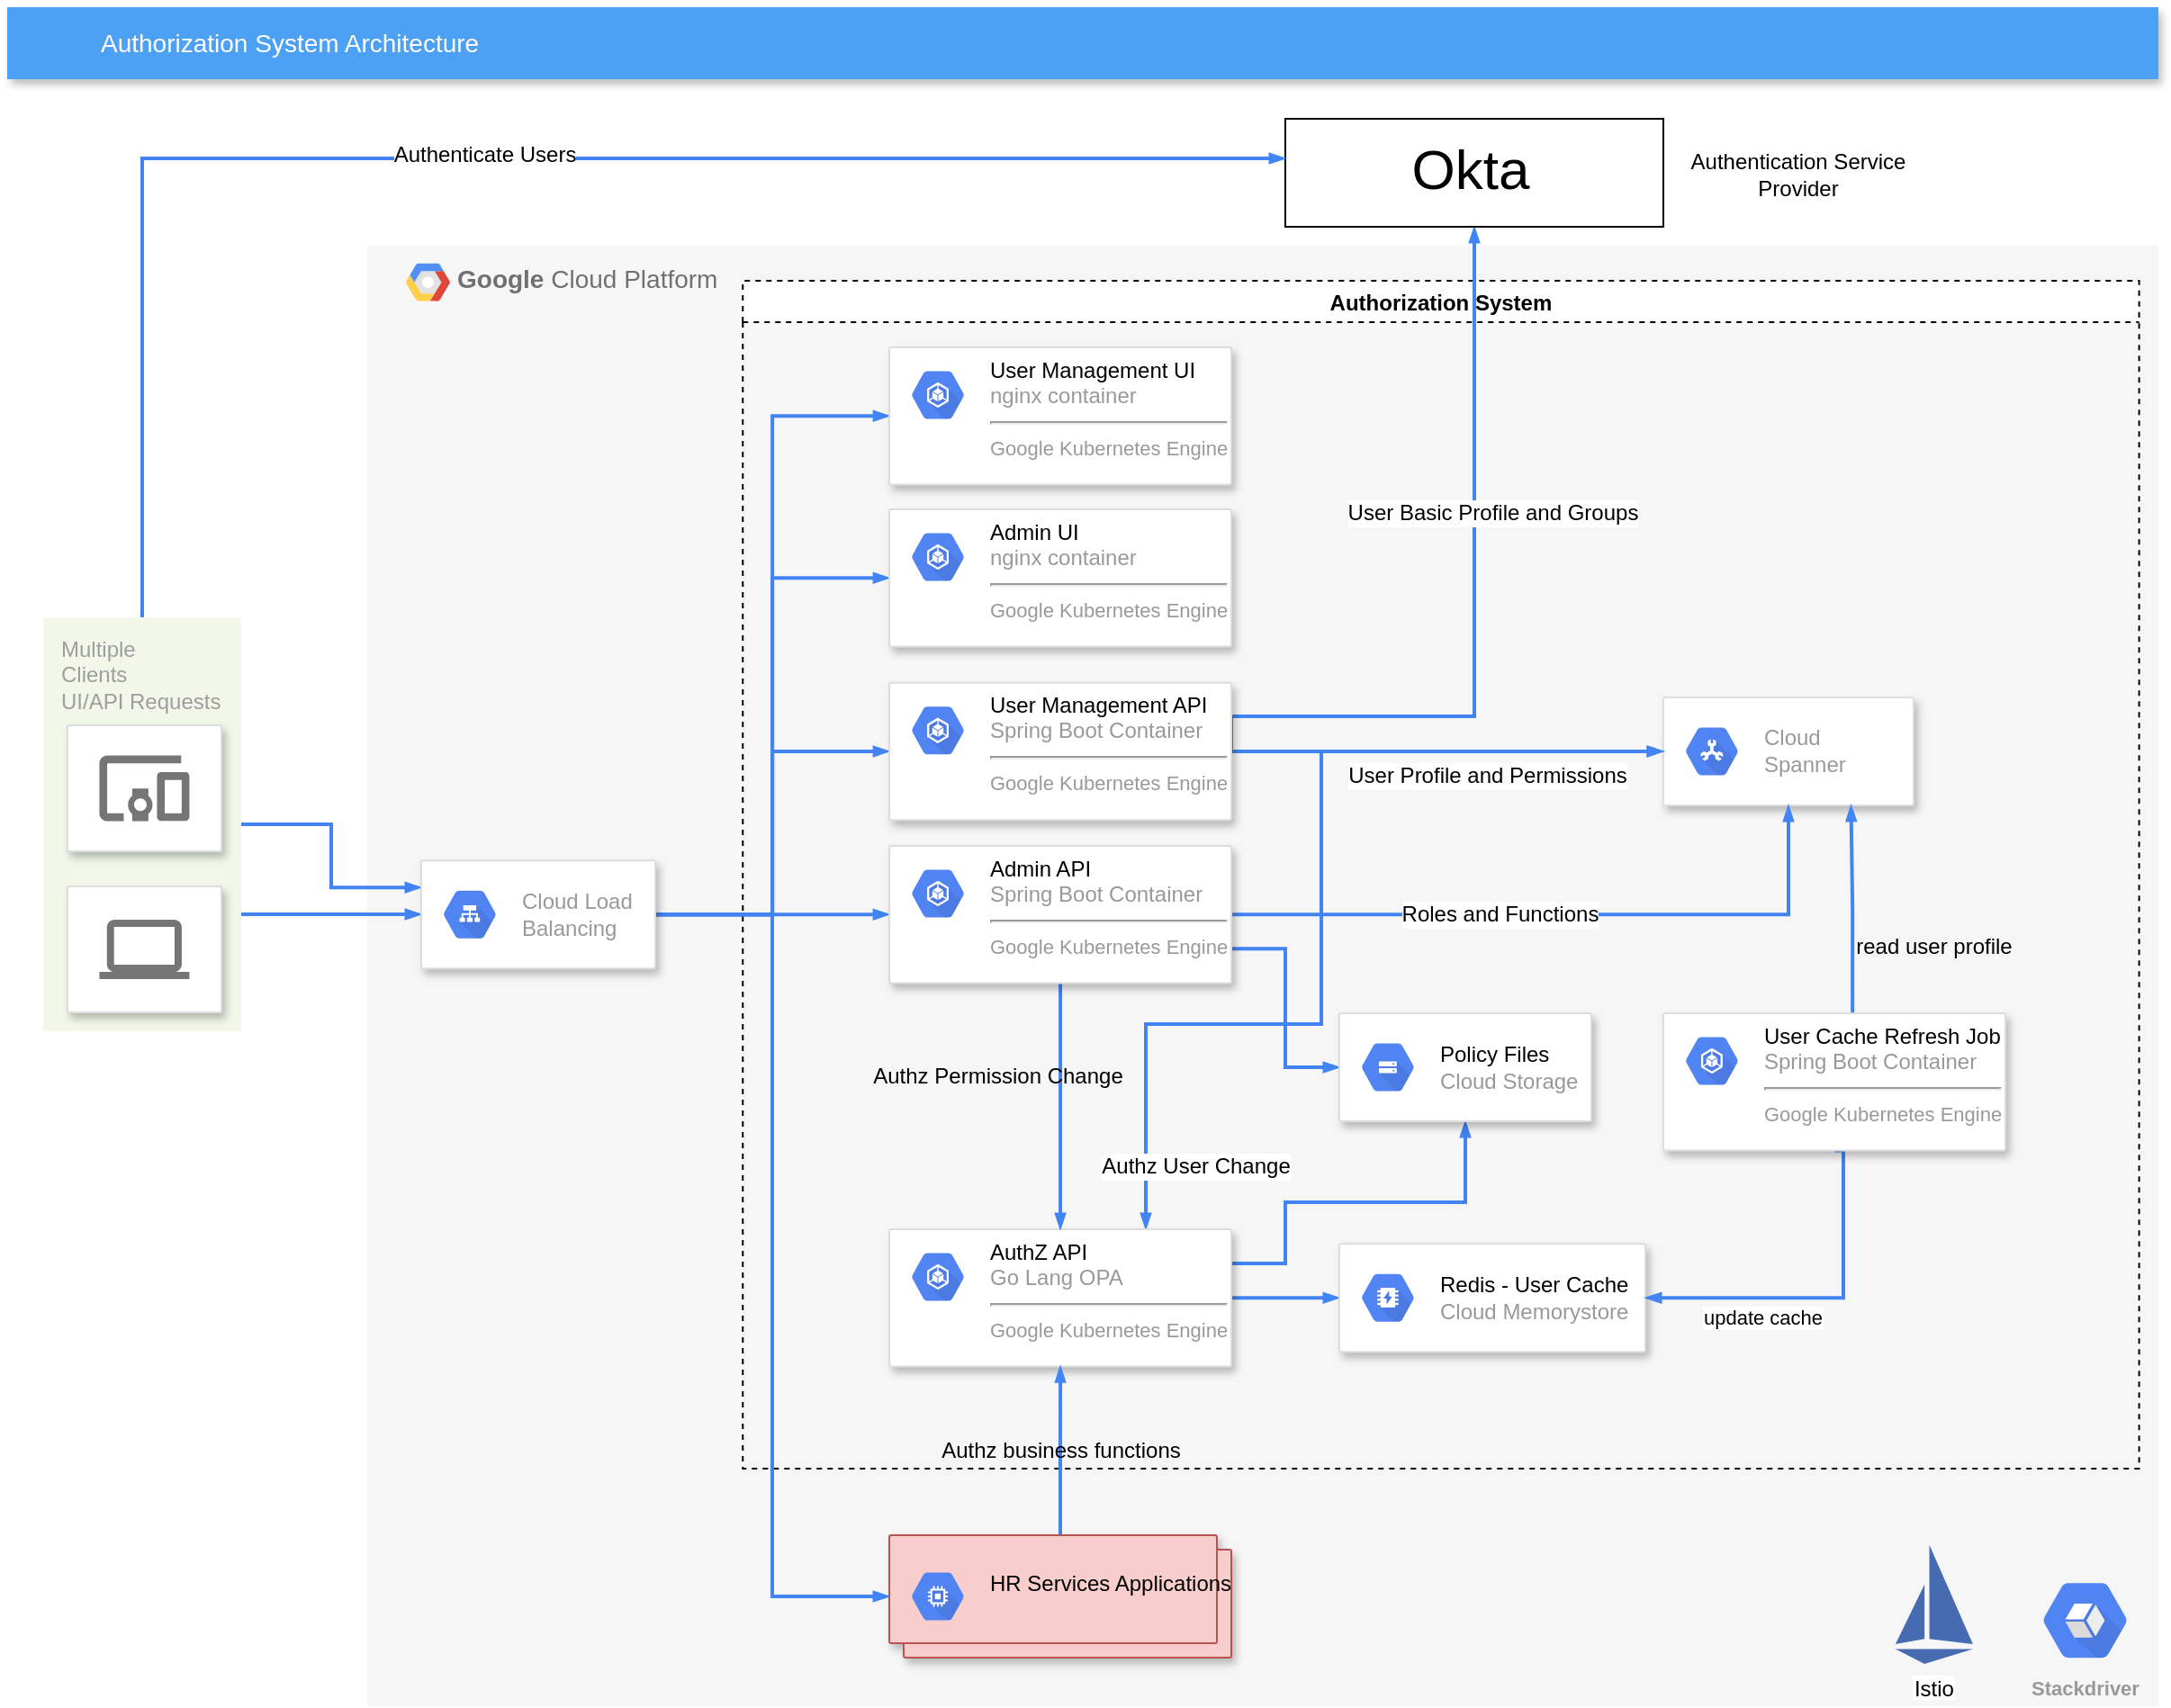 <mxfile version="17.2.4" type="github">
  <diagram id="f106602c-feb2-e66a-4537-3a34d633f6aa" name="Page-1">
    <mxGraphModel dx="1422" dy="1564" grid="1" gridSize="10" guides="1" tooltips="1" connect="1" arrows="1" fold="1" page="1" pageScale="1" pageWidth="1169" pageHeight="827" background="none" math="0" shadow="0">
      <root>
        <mxCell id="0" />
        <mxCell id="1" parent="0" />
        <mxCell id="q55NmXWhRlVkNF6GybgC-1068" value="" style="group" parent="1" vertex="1" connectable="0">
          <mxGeometry x="235" y="-630" width="995" height="812" as="geometry" />
        </mxCell>
        <mxCell id="14" value="&lt;b&gt;Google &lt;/b&gt;Cloud Platform" style="fillColor=#F6F6F6;strokeColor=none;shadow=0;gradientColor=none;fontSize=14;align=left;spacing=10;fontColor=#717171;9E9E9E;verticalAlign=top;spacingTop=-4;fontStyle=0;spacingLeft=40;html=1;container=0;" parent="q55NmXWhRlVkNF6GybgC-1068" vertex="1">
          <mxGeometry width="995.0" height="812.0" as="geometry" />
        </mxCell>
        <mxCell id="15" value="" style="shape=mxgraph.gcp2.google_cloud_platform;fillColor=#F6F6F6;strokeColor=none;shadow=0;gradientColor=none;" parent="q55NmXWhRlVkNF6GybgC-1068" vertex="1">
          <mxGeometry x="21.398" y="10.41" width="24.608" height="20.821" as="geometry">
            <mxPoint x="20" y="10" as="offset" />
          </mxGeometry>
        </mxCell>
        <mxCell id="q55NmXWhRlVkNF6GybgC-1057" value="Stackdriver" style="sketch=0;html=1;fillColor=#5184F3;strokeColor=none;verticalAlign=top;labelPosition=center;verticalLabelPosition=bottom;align=center;spacingTop=-6;fontSize=11;fontStyle=1;fontColor=#999999;shape=mxgraph.gcp2.hexIcon;prIcon=stackdriver;fontFamily=Helvetica;" parent="q55NmXWhRlVkNF6GybgC-1068" vertex="1">
          <mxGeometry x="919.038" y="733.923" width="70.613" height="60.9" as="geometry" />
        </mxCell>
        <mxCell id="q55NmXWhRlVkNF6GybgC-1056" value="Istio" style="editableCssRules=.*;shape=image;verticalLabelPosition=bottom;labelBackgroundColor=#ffffff;verticalAlign=top;aspect=fixed;imageAspect=0;image=data:image/svg+xml,PHN2ZyB4bWxucz0iaHR0cDovL3d3dy53My5vcmcvMjAwMC9zdmciIHhtbG5zOnY9Imh0dHBzOi8vdmVjdGEuaW8vbmFubyIgd2lkdGg9IjE2MCIgaGVpZ2h0PSIyNDAiIHZpZXdCb3g9IjAgMCAxNjAgMjQwIj4mI3hhOwk8c3R5bGUgdHlwZT0idGV4dC9jc3MiPiYjeGE7CS5zdDB7ZmlsbDojNDY2YmIwO30mI3hhOwk8L3N0eWxlPiYjeGE7CTxwYXRoIGNsYXNzPSJzdDAiIGQ9Ik02MCAyNDBMMCAyMTBoMTYwem0wLTE2MEwwIDIwMGw2MC0xMHpNNzAgMHYxOTBsOTAgMTB6Ii8+JiN4YTs8L3N2Zz4=;fontColor=default;fontFamily=Helvetica;fontSize=12;" parent="q55NmXWhRlVkNF6GybgC-1068" vertex="1">
          <mxGeometry x="848.96" y="722.316" width="43" height="66.15" as="geometry" />
        </mxCell>
        <mxCell id="yQ8WLYdv6VudN-hRy9nO-1002" value="Authorization System" style="swimlane;dashed=1;" parent="q55NmXWhRlVkNF6GybgC-1068" vertex="1">
          <mxGeometry x="208.629" y="20" width="775.672" height="660" as="geometry" />
        </mxCell>
        <mxCell id="q55NmXWhRlVkNF6GybgC-1016" value="" style="strokeColor=#dddddd;shadow=1;strokeWidth=1;rounded=1;absoluteArcSize=1;arcSize=2;" parent="q55NmXWhRlVkNF6GybgC-1068" vertex="1">
          <mxGeometry x="720" y="251.48" width="139" height="60" as="geometry" />
        </mxCell>
        <mxCell id="q55NmXWhRlVkNF6GybgC-1017" value="Cloud&#xa;Spanner" style="sketch=0;dashed=0;connectable=0;html=1;fillColor=#5184F3;strokeColor=none;shape=mxgraph.gcp2.hexIcon;prIcon=cloud_spanner;part=1;labelPosition=right;verticalLabelPosition=middle;align=left;verticalAlign=middle;spacingLeft=5;fontColor=#999999;fontSize=12;" parent="q55NmXWhRlVkNF6GybgC-1016" vertex="1">
          <mxGeometry y="0.5" width="44" height="39" relative="1" as="geometry">
            <mxPoint x="5" y="-19.5" as="offset" />
          </mxGeometry>
        </mxCell>
        <mxCell id="818" value="Authorization System Architecture " style="fillColor=#4DA1F5;strokeColor=none;shadow=1;gradientColor=none;fontSize=14;align=left;spacingLeft=50;fontColor=#ffffff;html=1;" parent="1" vertex="1">
          <mxGeometry x="35" y="-762" width="1195" height="40" as="geometry" />
        </mxCell>
        <mxCell id="999" style="edgeStyle=orthogonalEdgeStyle;rounded=0;elbow=vertical;html=1;labelBackgroundColor=none;startFill=1;startSize=4;endArrow=blockThin;endFill=1;endSize=4;jettySize=auto;orthogonalLoop=1;strokeColor=#4284F3;strokeWidth=2;fontSize=12;fontColor=#000000;align=left;dashed=0;entryX=0;entryY=0.25;entryDx=0;entryDy=0;" parent="1" source="997" target="989" edge="1">
          <mxGeometry relative="1" as="geometry">
            <Array as="points" />
            <mxPoint x="455" y="-458" as="targetPoint" />
          </mxGeometry>
        </mxCell>
        <mxCell id="998" style="edgeStyle=elbowEdgeStyle;rounded=0;elbow=vertical;html=1;labelBackgroundColor=none;startFill=1;startSize=4;endArrow=blockThin;endFill=1;endSize=4;jettySize=auto;orthogonalLoop=1;strokeColor=#4284F3;strokeWidth=2;fontSize=12;fontColor=#000000;align=left;dashed=0;" parent="1" source="997" target="989" edge="1">
          <mxGeometry relative="1" as="geometry" />
        </mxCell>
        <mxCell id="q55NmXWhRlVkNF6GybgC-1015" style="edgeStyle=orthogonalEdgeStyle;rounded=0;orthogonalLoop=1;jettySize=auto;html=1;exitX=1;exitY=0.5;exitDx=0;exitDy=0;entryX=0;entryY=0.5;entryDx=0;entryDy=0;strokeWidth=2;strokeColor=#4284F3;endArrow=blockThin;endFill=1;labelBackgroundColor=none;fontSize=12;align=left;fontColor=#000000;startFill=1;startSize=4;endSize=4;dashed=0;" parent="1" source="989" target="q55NmXWhRlVkNF6GybgC-1013" edge="1">
          <mxGeometry relative="1" as="geometry" />
        </mxCell>
        <mxCell id="q55NmXWhRlVkNF6GybgC-1025" style="edgeStyle=orthogonalEdgeStyle;rounded=0;orthogonalLoop=1;jettySize=auto;html=1;endArrow=blockThin;endFill=1;strokeColor=#4284F3;strokeWidth=2;labelBackgroundColor=none;fontSize=12;align=left;fontColor=#000000;startFill=1;startSize=4;endSize=4;dashed=0;" parent="1" source="989" target="q55NmXWhRlVkNF6GybgC-1019" edge="1">
          <mxGeometry relative="1" as="geometry" />
        </mxCell>
        <mxCell id="q55NmXWhRlVkNF6GybgC-1026" style="edgeStyle=orthogonalEdgeStyle;rounded=0;orthogonalLoop=1;jettySize=auto;html=1;entryX=0;entryY=0.5;entryDx=0;entryDy=0;endArrow=blockThin;endFill=1;strokeColor=#4284F3;strokeWidth=2;labelBackgroundColor=none;fontSize=12;align=left;fontColor=#000000;startFill=1;startSize=4;endSize=4;dashed=0;" parent="1" source="989" target="q55NmXWhRlVkNF6GybgC-1023" edge="1">
          <mxGeometry relative="1" as="geometry" />
        </mxCell>
        <mxCell id="q55NmXWhRlVkNF6GybgC-1048" style="edgeStyle=orthogonalEdgeStyle;shape=connector;rounded=0;orthogonalLoop=1;jettySize=auto;html=1;entryX=0;entryY=0.5;entryDx=0;entryDy=0;dashed=0;labelBackgroundColor=none;fontFamily=Helvetica;fontSize=12;fontColor=#000000;startFill=1;endArrow=blockThin;endFill=1;startSize=4;endSize=4;strokeColor=#4284F3;strokeWidth=2;" parent="1" source="989" target="q55NmXWhRlVkNF6GybgC-1001" edge="1">
          <mxGeometry relative="1" as="geometry" />
        </mxCell>
        <mxCell id="q55NmXWhRlVkNF6GybgC-1064" style="edgeStyle=orthogonalEdgeStyle;shape=connector;rounded=0;orthogonalLoop=1;jettySize=auto;html=1;entryX=0;entryY=0.5;entryDx=0;entryDy=0;dashed=0;labelBackgroundColor=none;fontFamily=Helvetica;fontSize=12;fontColor=#000000;startFill=1;endArrow=blockThin;endFill=1;startSize=4;endSize=4;strokeColor=#4284F3;strokeWidth=2;" parent="1" source="989" target="q55NmXWhRlVkNF6GybgC-1062" edge="1">
          <mxGeometry relative="1" as="geometry" />
        </mxCell>
        <mxCell id="989" value="" style="strokeColor=#dddddd;fillColor=#ffffff;shadow=1;strokeWidth=1;rounded=1;absoluteArcSize=1;arcSize=2;fontSize=11;fontColor=#9E9E9E;align=center;html=1;" parent="1" vertex="1">
          <mxGeometry x="265" y="-287.9" width="130" height="60" as="geometry" />
        </mxCell>
        <mxCell id="990" value="Cloud Load&#xa;Balancing" style="dashed=0;connectable=0;html=1;fillColor=#5184F3;strokeColor=none;shape=mxgraph.gcp2.hexIcon;prIcon=cloud_load_balancing;part=1;labelPosition=right;verticalLabelPosition=middle;align=left;verticalAlign=middle;spacingLeft=5;fontColor=#999999;fontSize=12;" parent="989" vertex="1">
          <mxGeometry y="0.5" width="44" height="39" relative="1" as="geometry">
            <mxPoint x="5" y="-19.5" as="offset" />
          </mxGeometry>
        </mxCell>
        <mxCell id="q55NmXWhRlVkNF6GybgC-1028" style="edgeStyle=orthogonalEdgeStyle;shape=connector;rounded=0;orthogonalLoop=1;jettySize=auto;html=1;entryX=0;entryY=0.5;entryDx=0;entryDy=0;dashed=0;labelBackgroundColor=none;fontFamily=Helvetica;fontSize=12;fontColor=#000000;startFill=1;endArrow=blockThin;endFill=1;startSize=4;endSize=4;strokeColor=#4284F3;strokeWidth=2;" parent="1" source="q55NmXWhRlVkNF6GybgC-1001" target="q55NmXWhRlVkNF6GybgC-1016" edge="1">
          <mxGeometry relative="1" as="geometry" />
        </mxCell>
        <mxCell id="q55NmXWhRlVkNF6GybgC-1031" value="User Profile and Permissions" style="edgeLabel;html=1;align=center;verticalAlign=middle;resizable=0;points=[];fontSize=12;fontFamily=Helvetica;fontColor=#000000;" parent="q55NmXWhRlVkNF6GybgC-1028" vertex="1" connectable="0">
          <mxGeometry x="-0.264" y="5" relative="1" as="geometry">
            <mxPoint x="53" y="18" as="offset" />
          </mxGeometry>
        </mxCell>
        <mxCell id="q55NmXWhRlVkNF6GybgC-1032" value="" style="edgeStyle=orthogonalEdgeStyle;shape=connector;rounded=0;orthogonalLoop=1;jettySize=auto;html=1;dashed=0;labelBackgroundColor=none;fontFamily=Helvetica;fontSize=12;fontColor=#000000;startFill=1;endArrow=blockThin;endFill=1;startSize=4;endSize=4;strokeColor=#4284F3;strokeWidth=2;" parent="1" source="q55NmXWhRlVkNF6GybgC-1001" target="q55NmXWhRlVkNF6GybgC-1016" edge="1">
          <mxGeometry relative="1" as="geometry" />
        </mxCell>
        <mxCell id="q55NmXWhRlVkNF6GybgC-1053" style="edgeStyle=orthogonalEdgeStyle;shape=connector;rounded=0;orthogonalLoop=1;jettySize=auto;html=1;dashed=0;labelBackgroundColor=none;fontFamily=Helvetica;fontSize=12;fontColor=#000000;startFill=1;endArrow=blockThin;endFill=1;startSize=4;endSize=4;strokeColor=#4284F3;strokeWidth=2;exitX=1;exitY=0.5;exitDx=0;exitDy=0;" parent="1" source="q55NmXWhRlVkNF6GybgC-1001" target="q55NmXWhRlVkNF6GybgC-1050" edge="1">
          <mxGeometry relative="1" as="geometry">
            <mxPoint x="885" y="-593" as="targetPoint" />
            <Array as="points">
              <mxPoint x="715" y="-368" />
              <mxPoint x="850" y="-368" />
            </Array>
          </mxGeometry>
        </mxCell>
        <mxCell id="q55NmXWhRlVkNF6GybgC-1055" value="User Basic Profile and Groups" style="edgeLabel;html=1;align=center;verticalAlign=middle;resizable=0;points=[];fontSize=12;fontFamily=Helvetica;fontColor=#000000;" parent="q55NmXWhRlVkNF6GybgC-1053" vertex="1" connectable="0">
          <mxGeometry x="0.225" y="-2" relative="1" as="geometry">
            <mxPoint x="8" y="-7" as="offset" />
          </mxGeometry>
        </mxCell>
        <mxCell id="q55NmXWhRlVkNF6GybgC-1060" style="edgeStyle=orthogonalEdgeStyle;shape=connector;rounded=0;orthogonalLoop=1;jettySize=auto;html=1;entryX=0.75;entryY=0;entryDx=0;entryDy=0;dashed=0;labelBackgroundColor=none;fontFamily=Helvetica;fontSize=12;fontColor=#000000;startFill=1;endArrow=blockThin;endFill=1;startSize=4;endSize=4;strokeColor=#4284F3;strokeWidth=2;" parent="1" source="q55NmXWhRlVkNF6GybgC-1001" target="995" edge="1">
          <mxGeometry relative="1" as="geometry">
            <Array as="points">
              <mxPoint x="765" y="-348" />
              <mxPoint x="765" y="-197" />
              <mxPoint x="668" y="-197" />
            </Array>
          </mxGeometry>
        </mxCell>
        <mxCell id="q55NmXWhRlVkNF6GybgC-1061" value="Authz User Change" style="edgeLabel;html=1;align=center;verticalAlign=middle;resizable=0;points=[];fontSize=12;fontFamily=Helvetica;fontColor=#000000;" parent="q55NmXWhRlVkNF6GybgC-1060" vertex="1" connectable="0">
          <mxGeometry x="0.768" y="-1" relative="1" as="geometry">
            <mxPoint x="28" y="13" as="offset" />
          </mxGeometry>
        </mxCell>
        <mxCell id="q55NmXWhRlVkNF6GybgC-1001" value="" style="strokeColor=#dddddd;fillColor=#ffffff;shadow=1;strokeWidth=1;rounded=1;absoluteArcSize=1;arcSize=2;fontSize=11;fontColor=#9E9E9E;align=center;html=1;" parent="1" vertex="1">
          <mxGeometry x="525.06" y="-386.61" width="189.94" height="76.19" as="geometry" />
        </mxCell>
        <mxCell id="q55NmXWhRlVkNF6GybgC-1002" value="&lt;div&gt;&lt;font color=&quot;#000000&quot;&gt;User Management API&lt;/font&gt;&lt;br&gt;&lt;/div&gt;&lt;div&gt;Spring Boot Container&lt;br&gt;&lt;/div&gt;&lt;hr&gt;&lt;font style=&quot;font-size: 11px&quot;&gt;Google Kubernetes Engine&lt;br&gt;&lt;/font&gt;" style="dashed=0;connectable=0;html=1;fillColor=#5184F3;strokeColor=none;shape=mxgraph.gcp2.hexIcon;prIcon=container_engine;part=1;labelPosition=right;verticalLabelPosition=middle;align=left;verticalAlign=top;spacingLeft=5;fontColor=#999999;fontSize=12;spacingTop=-8;" parent="q55NmXWhRlVkNF6GybgC-1001" vertex="1">
          <mxGeometry width="44" height="39" relative="1" as="geometry">
            <mxPoint x="5" y="7" as="offset" />
          </mxGeometry>
        </mxCell>
        <mxCell id="q55NmXWhRlVkNF6GybgC-1040" style="edgeStyle=orthogonalEdgeStyle;shape=connector;rounded=0;orthogonalLoop=1;jettySize=auto;html=1;entryX=0;entryY=0.5;entryDx=0;entryDy=0;dashed=0;labelBackgroundColor=none;fontFamily=Helvetica;fontSize=12;fontColor=#000000;startFill=1;endArrow=blockThin;endFill=1;startSize=4;endSize=4;strokeColor=#4284F3;strokeWidth=2;" parent="1" source="995" target="q55NmXWhRlVkNF6GybgC-1038" edge="1">
          <mxGeometry relative="1" as="geometry" />
        </mxCell>
        <mxCell id="q55NmXWhRlVkNF6GybgC-1074" style="edgeStyle=orthogonalEdgeStyle;shape=connector;rounded=0;orthogonalLoop=1;jettySize=auto;html=1;dashed=0;labelBackgroundColor=none;fontFamily=Helvetica;fontSize=12;fontColor=#000000;startFill=1;endArrow=blockThin;endFill=1;startSize=4;endSize=4;strokeColor=#4284F3;strokeWidth=2;exitX=1;exitY=0.25;exitDx=0;exitDy=0;" parent="1" source="995" target="q55NmXWhRlVkNF6GybgC-1033" edge="1">
          <mxGeometry relative="1" as="geometry">
            <Array as="points">
              <mxPoint x="745" y="-64" />
              <mxPoint x="745" y="-98" />
              <mxPoint x="845" y="-98" />
            </Array>
          </mxGeometry>
        </mxCell>
        <mxCell id="995" value="" style="strokeColor=#dddddd;fillColor=#ffffff;shadow=1;strokeWidth=1;rounded=1;absoluteArcSize=1;arcSize=2;fontSize=11;fontColor=#9E9E9E;align=center;html=1;" parent="1" vertex="1">
          <mxGeometry x="525.06" y="-83" width="189.94" height="76.19" as="geometry" />
        </mxCell>
        <mxCell id="996" value="&lt;div&gt;&lt;font color=&quot;#000000&quot;&gt;AuthZ API&lt;/font&gt;&lt;br&gt;&lt;/div&gt;&lt;div&gt;Go Lang OPA &lt;br&gt;&lt;/div&gt;&lt;hr&gt;&lt;font style=&quot;font-size: 11px&quot;&gt;Google Kubernetes Engine&lt;/font&gt;" style="dashed=0;connectable=0;html=1;fillColor=#5184F3;strokeColor=none;shape=mxgraph.gcp2.hexIcon;prIcon=container_engine;part=1;labelPosition=right;verticalLabelPosition=middle;align=left;verticalAlign=top;spacingLeft=5;fontColor=#999999;fontSize=12;spacingTop=-8;" parent="995" vertex="1">
          <mxGeometry width="44" height="39" relative="1" as="geometry">
            <mxPoint x="5" y="7" as="offset" />
          </mxGeometry>
        </mxCell>
        <mxCell id="q55NmXWhRlVkNF6GybgC-1013" value="" style="strokeColor=#dddddd;fillColor=#ffffff;shadow=1;strokeWidth=1;rounded=1;absoluteArcSize=1;arcSize=2;fontSize=11;fontColor=#9E9E9E;align=center;html=1;" parent="1" vertex="1">
          <mxGeometry x="525.06" y="-573" width="189.94" height="76.19" as="geometry" />
        </mxCell>
        <mxCell id="q55NmXWhRlVkNF6GybgC-1014" value="&lt;div&gt;&lt;font color=&quot;#000000&quot;&gt;User Management UI&lt;/font&gt;&lt;/div&gt;&lt;div&gt;nginx container&lt;br&gt;&lt;/div&gt;&lt;hr&gt;&lt;font style=&quot;font-size: 11px&quot;&gt;Google Kubernetes Engine&lt;/font&gt;" style="dashed=0;connectable=0;html=1;fillColor=#5184F3;strokeColor=none;shape=mxgraph.gcp2.hexIcon;prIcon=container_engine;part=1;labelPosition=right;verticalLabelPosition=middle;align=left;verticalAlign=top;spacingLeft=5;fontColor=#999999;fontSize=12;spacingTop=-8;" parent="q55NmXWhRlVkNF6GybgC-1013" vertex="1">
          <mxGeometry width="44" height="39" relative="1" as="geometry">
            <mxPoint x="5" y="7" as="offset" />
          </mxGeometry>
        </mxCell>
        <mxCell id="q55NmXWhRlVkNF6GybgC-1018" value="" style="group" parent="1" vertex="1" connectable="0">
          <mxGeometry x="55" y="-423" width="110" height="230" as="geometry" />
        </mxCell>
        <mxCell id="997" value="Multiple&lt;br&gt;Clients&lt;br&gt;UI/API Requests" style="rounded=1;absoluteArcSize=1;arcSize=2;html=1;strokeColor=none;gradientColor=none;shadow=0;dashed=0;fontSize=12;fontColor=#9E9E9E;align=left;verticalAlign=top;spacing=10;spacingTop=-4;fillColor=#F1F8E9;" parent="q55NmXWhRlVkNF6GybgC-1018" vertex="1">
          <mxGeometry width="110.0" height="230" as="geometry" />
        </mxCell>
        <mxCell id="985" value="" style="strokeColor=#dddddd;fillColor=#ffffff;shadow=1;strokeWidth=1;rounded=1;absoluteArcSize=1;arcSize=2;labelPosition=center;verticalLabelPosition=middle;align=center;verticalAlign=bottom;spacingLeft=0;fontColor=#999999;fontSize=12;whiteSpace=wrap;spacingBottom=2;html=1;" parent="q55NmXWhRlVkNF6GybgC-1018" vertex="1">
          <mxGeometry x="13.444" y="60" width="85.556" height="70" as="geometry" />
        </mxCell>
        <mxCell id="986" value="" style="dashed=0;connectable=0;html=1;fillColor=#757575;strokeColor=none;shape=mxgraph.gcp2.mobile_devices;part=1;" parent="985" vertex="1">
          <mxGeometry x="0.5" width="50" height="36.5" relative="1" as="geometry">
            <mxPoint x="-25" y="16.75" as="offset" />
          </mxGeometry>
        </mxCell>
        <mxCell id="987" value="" style="strokeColor=#dddddd;fillColor=#ffffff;shadow=1;strokeWidth=1;rounded=1;absoluteArcSize=1;arcSize=2;labelPosition=center;verticalLabelPosition=middle;align=center;verticalAlign=bottom;spacingLeft=0;fontColor=#999999;fontSize=12;whiteSpace=wrap;spacingBottom=2;html=1;" parent="q55NmXWhRlVkNF6GybgC-1018" vertex="1">
          <mxGeometry x="13.444" y="149.5" width="85.556" height="70" as="geometry" />
        </mxCell>
        <mxCell id="988" value="" style="dashed=0;connectable=0;html=1;fillColor=#757575;strokeColor=none;shape=mxgraph.gcp2.laptop;part=1;" parent="987" vertex="1">
          <mxGeometry x="0.5" width="50" height="33" relative="1" as="geometry">
            <mxPoint x="-25" y="18.5" as="offset" />
          </mxGeometry>
        </mxCell>
        <mxCell id="q55NmXWhRlVkNF6GybgC-1029" style="edgeStyle=orthogonalEdgeStyle;shape=connector;rounded=0;orthogonalLoop=1;jettySize=auto;html=1;entryX=0.5;entryY=1;entryDx=0;entryDy=0;dashed=0;labelBackgroundColor=none;fontFamily=Helvetica;fontSize=12;fontColor=#000000;startFill=1;endArrow=blockThin;endFill=1;startSize=4;endSize=4;strokeColor=#4284F3;strokeWidth=2;" parent="1" source="q55NmXWhRlVkNF6GybgC-1019" target="q55NmXWhRlVkNF6GybgC-1016" edge="1">
          <mxGeometry relative="1" as="geometry" />
        </mxCell>
        <mxCell id="q55NmXWhRlVkNF6GybgC-1030" value="Roles and Functions" style="edgeLabel;html=1;align=center;verticalAlign=middle;resizable=0;points=[];fontSize=12;fontFamily=Helvetica;fontColor=#000000;" parent="q55NmXWhRlVkNF6GybgC-1029" vertex="1" connectable="0">
          <mxGeometry x="-0.197" relative="1" as="geometry">
            <mxPoint as="offset" />
          </mxGeometry>
        </mxCell>
        <mxCell id="q55NmXWhRlVkNF6GybgC-1035" style="edgeStyle=orthogonalEdgeStyle;shape=connector;rounded=0;orthogonalLoop=1;jettySize=auto;html=1;entryX=0;entryY=0.5;entryDx=0;entryDy=0;dashed=0;labelBackgroundColor=none;fontFamily=Helvetica;fontSize=12;fontColor=#000000;startFill=1;endArrow=blockThin;endFill=1;startSize=4;endSize=4;strokeColor=#4284F3;strokeWidth=2;exitX=1;exitY=0.75;exitDx=0;exitDy=0;" parent="1" source="q55NmXWhRlVkNF6GybgC-1019" target="q55NmXWhRlVkNF6GybgC-1033" edge="1">
          <mxGeometry relative="1" as="geometry" />
        </mxCell>
        <mxCell id="q55NmXWhRlVkNF6GybgC-1059" value="Authz Permission Change" style="edgeStyle=orthogonalEdgeStyle;shape=connector;rounded=0;orthogonalLoop=1;jettySize=auto;html=1;dashed=0;labelBackgroundColor=none;fontFamily=Helvetica;fontSize=12;fontColor=#000000;startFill=1;endArrow=blockThin;endFill=1;startSize=4;endSize=4;strokeColor=#4284F3;strokeWidth=2;" parent="1" source="q55NmXWhRlVkNF6GybgC-1019" target="995" edge="1">
          <mxGeometry x="-0.243" y="-35" relative="1" as="geometry">
            <mxPoint as="offset" />
          </mxGeometry>
        </mxCell>
        <mxCell id="q55NmXWhRlVkNF6GybgC-1019" value="" style="strokeColor=#dddddd;fillColor=#ffffff;shadow=1;strokeWidth=1;rounded=1;absoluteArcSize=1;arcSize=2;fontSize=11;fontColor=#9E9E9E;align=center;html=1;" parent="1" vertex="1">
          <mxGeometry x="525.06" y="-296" width="189.94" height="76.19" as="geometry" />
        </mxCell>
        <mxCell id="q55NmXWhRlVkNF6GybgC-1020" value="&lt;div&gt;&lt;font color=&quot;#000000&quot;&gt;Admin API&lt;/font&gt;&lt;br&gt;&lt;/div&gt;&lt;div&gt;Spring Boot Container&lt;br&gt;&lt;/div&gt;&lt;hr&gt;&lt;font style=&quot;font-size: 11px&quot;&gt;Google Kubernetes Engine&lt;br&gt;&lt;/font&gt;" style="dashed=0;connectable=0;html=1;fillColor=#5184F3;strokeColor=none;shape=mxgraph.gcp2.hexIcon;prIcon=container_engine;part=1;labelPosition=right;verticalLabelPosition=middle;align=left;verticalAlign=top;spacingLeft=5;fontColor=#999999;fontSize=12;spacingTop=-8;" parent="q55NmXWhRlVkNF6GybgC-1019" vertex="1">
          <mxGeometry width="44" height="39" relative="1" as="geometry">
            <mxPoint x="5" y="7" as="offset" />
          </mxGeometry>
        </mxCell>
        <mxCell id="q55NmXWhRlVkNF6GybgC-1023" value="" style="strokeColor=#dddddd;fillColor=#ffffff;shadow=1;strokeWidth=1;rounded=1;absoluteArcSize=1;arcSize=2;fontSize=11;fontColor=#9E9E9E;align=center;html=1;" parent="1" vertex="1">
          <mxGeometry x="525.06" y="-483" width="189.94" height="76.19" as="geometry" />
        </mxCell>
        <mxCell id="q55NmXWhRlVkNF6GybgC-1024" value="&lt;div&gt;&lt;font color=&quot;#000000&quot;&gt;Admin UI&lt;/font&gt;&lt;/div&gt;&lt;div&gt;nginx container&lt;br&gt;&lt;/div&gt;&lt;hr&gt;&lt;font style=&quot;font-size: 11px&quot;&gt;Google Kubernetes Engine&lt;/font&gt;" style="dashed=0;connectable=0;html=1;fillColor=#5184F3;strokeColor=none;shape=mxgraph.gcp2.hexIcon;prIcon=container_engine;part=1;labelPosition=right;verticalLabelPosition=middle;align=left;verticalAlign=top;spacingLeft=5;fontColor=#999999;fontSize=12;spacingTop=-8;" parent="q55NmXWhRlVkNF6GybgC-1023" vertex="1">
          <mxGeometry width="44" height="39" relative="1" as="geometry">
            <mxPoint x="5" y="7" as="offset" />
          </mxGeometry>
        </mxCell>
        <mxCell id="q55NmXWhRlVkNF6GybgC-1033" value="" style="strokeColor=#dddddd;shadow=1;strokeWidth=1;rounded=1;absoluteArcSize=1;arcSize=2;fontFamily=Helvetica;fontSize=12;fontColor=#000000;" parent="1" vertex="1">
          <mxGeometry x="775" y="-203" width="140" height="60" as="geometry" />
        </mxCell>
        <mxCell id="q55NmXWhRlVkNF6GybgC-1034" value="&lt;font color=&quot;#000000&quot;&gt;Policy Files&lt;/font&gt;&lt;br&gt;Cloud Storage" style="sketch=0;dashed=0;connectable=0;html=1;fillColor=#5184F3;strokeColor=none;shape=mxgraph.gcp2.hexIcon;prIcon=cloud_storage;part=1;labelPosition=right;verticalLabelPosition=middle;align=left;verticalAlign=middle;spacingLeft=5;fontColor=#999999;fontSize=12;fontFamily=Helvetica;" parent="q55NmXWhRlVkNF6GybgC-1033" vertex="1">
          <mxGeometry y="0.5" width="44" height="39" relative="1" as="geometry">
            <mxPoint x="5" y="-19.5" as="offset" />
          </mxGeometry>
        </mxCell>
        <mxCell id="q55NmXWhRlVkNF6GybgC-1038" value="" style="strokeColor=#dddddd;shadow=1;strokeWidth=1;rounded=1;absoluteArcSize=1;arcSize=2;fontFamily=Helvetica;fontSize=12;fontColor=#000000;" parent="1" vertex="1">
          <mxGeometry x="775" y="-74.9" width="170" height="60" as="geometry" />
        </mxCell>
        <mxCell id="q55NmXWhRlVkNF6GybgC-1039" value="&lt;font color=&quot;#000000&quot;&gt;Redis - User Cache&lt;/font&gt;&lt;br&gt;Cloud Memorystore" style="sketch=0;dashed=0;connectable=0;html=1;fillColor=#5184F3;strokeColor=none;shape=mxgraph.gcp2.hexIcon;prIcon=cloud_memorystore;part=1;labelPosition=right;verticalLabelPosition=middle;align=left;verticalAlign=middle;spacingLeft=5;fontColor=#999999;fontSize=12;fontFamily=Helvetica;" parent="q55NmXWhRlVkNF6GybgC-1038" vertex="1">
          <mxGeometry y="0.5" width="44" height="39" relative="1" as="geometry">
            <mxPoint x="5" y="-19.5" as="offset" />
          </mxGeometry>
        </mxCell>
        <mxCell id="q55NmXWhRlVkNF6GybgC-1043" value="read user profile" style="edgeStyle=orthogonalEdgeStyle;shape=connector;rounded=0;orthogonalLoop=1;jettySize=auto;html=1;entryX=0.75;entryY=1;entryDx=0;entryDy=0;dashed=0;labelBackgroundColor=none;fontFamily=Helvetica;fontSize=12;fontColor=#000000;startFill=1;endArrow=blockThin;endFill=1;startSize=4;endSize=4;strokeColor=#4284F3;strokeWidth=2;exitX=0.553;exitY=0.026;exitDx=0;exitDy=0;exitPerimeter=0;" parent="1" source="q55NmXWhRlVkNF6GybgC-1041" target="q55NmXWhRlVkNF6GybgC-1016" edge="1">
          <mxGeometry x="-0.332" y="-45" relative="1" as="geometry">
            <Array as="points" />
            <mxPoint as="offset" />
          </mxGeometry>
        </mxCell>
        <mxCell id="q55NmXWhRlVkNF6GybgC-1045" style="edgeStyle=orthogonalEdgeStyle;shape=connector;rounded=0;orthogonalLoop=1;jettySize=auto;html=1;entryX=1;entryY=0.5;entryDx=0;entryDy=0;dashed=0;labelBackgroundColor=none;fontFamily=Helvetica;fontSize=12;fontColor=#000000;startFill=1;endArrow=blockThin;endFill=1;startSize=4;endSize=4;strokeColor=#4284F3;strokeWidth=2;exitX=0.5;exitY=1;exitDx=0;exitDy=0;" parent="1" source="q55NmXWhRlVkNF6GybgC-1041" target="q55NmXWhRlVkNF6GybgC-1038" edge="1">
          <mxGeometry relative="1" as="geometry">
            <Array as="points">
              <mxPoint x="1055" y="-127" />
              <mxPoint x="1055" y="-45" />
            </Array>
          </mxGeometry>
        </mxCell>
        <mxCell id="yQ8WLYdv6VudN-hRy9nO-1003" value="update cache" style="edgeLabel;html=1;align=center;verticalAlign=middle;resizable=0;points=[];" parent="q55NmXWhRlVkNF6GybgC-1045" vertex="1" connectable="0">
          <mxGeometry x="0.096" y="-2" relative="1" as="geometry">
            <mxPoint x="-24" y="13" as="offset" />
          </mxGeometry>
        </mxCell>
        <mxCell id="q55NmXWhRlVkNF6GybgC-1041" value="" style="strokeColor=#dddddd;fillColor=#ffffff;shadow=1;strokeWidth=1;rounded=1;absoluteArcSize=1;arcSize=2;fontSize=11;fontColor=#9E9E9E;align=center;html=1;" parent="1" vertex="1">
          <mxGeometry x="955" y="-203" width="190" height="76.19" as="geometry" />
        </mxCell>
        <mxCell id="q55NmXWhRlVkNF6GybgC-1042" value="&lt;div&gt;&lt;font color=&quot;#000000&quot;&gt;User Cache Refresh Job&lt;/font&gt;&lt;br&gt;&lt;/div&gt;&lt;div&gt;Spring Boot Container&lt;br&gt;&lt;/div&gt;&lt;hr&gt;&lt;font style=&quot;font-size: 11px&quot;&gt;Google Kubernetes Engine&lt;br&gt;&lt;/font&gt;" style="dashed=0;connectable=0;html=1;fillColor=#5184F3;strokeColor=none;shape=mxgraph.gcp2.hexIcon;prIcon=container_engine;part=1;labelPosition=right;verticalLabelPosition=middle;align=left;verticalAlign=top;spacingLeft=5;fontColor=#999999;fontSize=12;spacingTop=-8;" parent="q55NmXWhRlVkNF6GybgC-1041" vertex="1">
          <mxGeometry width="44" height="39" relative="1" as="geometry">
            <mxPoint x="5" y="7" as="offset" />
          </mxGeometry>
        </mxCell>
        <mxCell id="q55NmXWhRlVkNF6GybgC-1051" value="" style="group" parent="1" vertex="1" connectable="0">
          <mxGeometry x="315" y="-203" width="640" height="68" as="geometry" />
        </mxCell>
        <mxCell id="q55NmXWhRlVkNF6GybgC-1052" value="" style="group" parent="q55NmXWhRlVkNF6GybgC-1051" vertex="1" connectable="0">
          <mxGeometry x="430" y="-556" width="210" height="104.5" as="geometry" />
        </mxCell>
        <mxCell id="q55NmXWhRlVkNF6GybgC-1050" value="" style="rounded=0;whiteSpace=wrap;html=1;fontFamily=Helvetica;fontSize=12;fontColor=#000000;" parent="q55NmXWhRlVkNF6GybgC-1052" vertex="1">
          <mxGeometry y="59" width="210" height="60" as="geometry" />
        </mxCell>
        <mxCell id="q55NmXWhRlVkNF6GybgC-1049" value="" style="shape=image;html=1;verticalAlign=top;verticalLabelPosition=bottom;labelBackgroundColor=#ffffff;imageAspect=0;aspect=fixed;image=https://cdn1.iconfinder.com/data/icons/unicons-line-vol-5/24/okta-128.png;fontFamily=Helvetica;fontSize=12;fontColor=#000000;" parent="q55NmXWhRlVkNF6GybgC-1052" vertex="1">
          <mxGeometry y="55" width="68" height="68" as="geometry" />
        </mxCell>
        <mxCell id="q55NmXWhRlVkNF6GybgC-1071" value="&lt;font style=&quot;font-size: 31px&quot;&gt;Okta&lt;/font&gt;" style="text;html=1;strokeColor=none;fillColor=none;align=center;verticalAlign=middle;whiteSpace=wrap;rounded=0;fontFamily=Helvetica;fontSize=12;fontColor=#000000;" parent="q55NmXWhRlVkNF6GybgC-1052" vertex="1">
          <mxGeometry x="72.94" y="71.5" width="60" height="30" as="geometry" />
        </mxCell>
        <mxCell id="q55NmXWhRlVkNF6GybgC-1065" value="Authz business functions" style="edgeStyle=orthogonalEdgeStyle;shape=connector;rounded=0;orthogonalLoop=1;jettySize=auto;html=1;dashed=0;labelBackgroundColor=none;fontFamily=Helvetica;fontSize=12;fontColor=#000000;startFill=1;endArrow=blockThin;endFill=1;startSize=4;endSize=4;strokeColor=#4284F3;strokeWidth=2;" parent="1" source="q55NmXWhRlVkNF6GybgC-1062" target="995" edge="1">
          <mxGeometry relative="1" as="geometry" />
        </mxCell>
        <mxCell id="q55NmXWhRlVkNF6GybgC-1062" value="" style="shape=mxgraph.gcp2.doubleRect;strokeColor=#b85450;shadow=1;strokeWidth=1;fontFamily=Helvetica;fontSize=12;fillColor=#f8cecc;" parent="1" vertex="1">
          <mxGeometry x="525" y="87" width="190" height="68" as="geometry" />
        </mxCell>
        <mxCell id="q55NmXWhRlVkNF6GybgC-1063" value="&lt;div&gt;&lt;font color=&quot;#000000&quot;&gt;HR Services Applications&lt;/font&gt;&lt;/div&gt;&lt;div&gt;&lt;font color=&quot;#000000&quot;&gt;&lt;br&gt;&lt;/font&gt;&lt;/div&gt;" style="sketch=0;dashed=0;connectable=0;html=1;fillColor=#5184F3;strokeColor=none;shape=mxgraph.gcp2.hexIcon;prIcon=compute_engine;part=1;labelPosition=right;verticalLabelPosition=middle;align=left;verticalAlign=middle;spacingLeft=5;fontColor=#999999;fontSize=12;fontFamily=Helvetica;" parent="q55NmXWhRlVkNF6GybgC-1062" vertex="1">
          <mxGeometry y="0.5" width="44" height="39" relative="1" as="geometry">
            <mxPoint x="5" y="-19.5" as="offset" />
          </mxGeometry>
        </mxCell>
        <mxCell id="q55NmXWhRlVkNF6GybgC-1069" style="edgeStyle=orthogonalEdgeStyle;shape=connector;rounded=0;orthogonalLoop=1;jettySize=auto;html=1;dashed=0;labelBackgroundColor=none;fontFamily=Helvetica;fontSize=12;fontColor=#000000;startFill=1;endArrow=blockThin;endFill=1;startSize=4;endSize=4;strokeColor=#4284F3;strokeWidth=2;" parent="1" source="997" edge="1">
          <mxGeometry relative="1" as="geometry">
            <mxPoint x="745" y="-678" as="targetPoint" />
            <Array as="points">
              <mxPoint x="110" y="-678" />
            </Array>
          </mxGeometry>
        </mxCell>
        <mxCell id="q55NmXWhRlVkNF6GybgC-1070" value="Authenticate Users" style="edgeLabel;html=1;align=center;verticalAlign=middle;resizable=0;points=[];fontSize=12;fontFamily=Helvetica;fontColor=#000000;" parent="q55NmXWhRlVkNF6GybgC-1069" vertex="1" connectable="0">
          <mxGeometry x="-0.001" y="2" relative="1" as="geometry">
            <mxPoint as="offset" />
          </mxGeometry>
        </mxCell>
        <mxCell id="q55NmXWhRlVkNF6GybgC-1073" value="Authentication Service Provider" style="text;html=1;strokeColor=none;fillColor=none;align=center;verticalAlign=middle;whiteSpace=wrap;rounded=0;fontFamily=Helvetica;fontSize=12;fontColor=#000000;" parent="1" vertex="1">
          <mxGeometry x="955" y="-684" width="150" height="30" as="geometry" />
        </mxCell>
      </root>
    </mxGraphModel>
  </diagram>
</mxfile>
